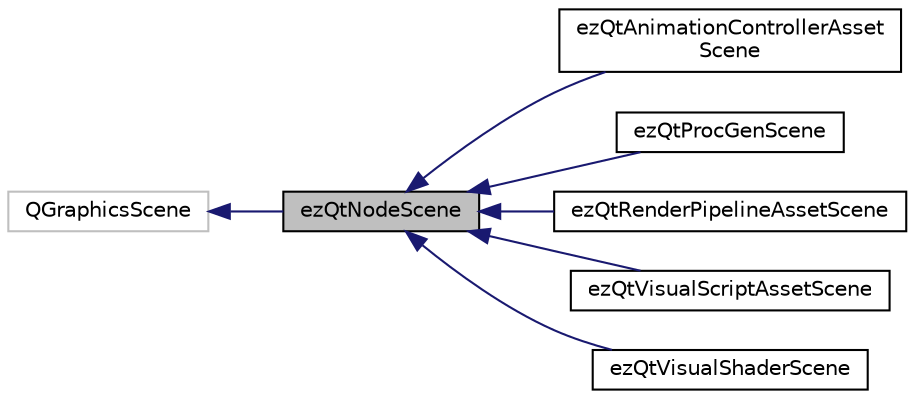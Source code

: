 digraph "ezQtNodeScene"
{
 // LATEX_PDF_SIZE
  edge [fontname="Helvetica",fontsize="10",labelfontname="Helvetica",labelfontsize="10"];
  node [fontname="Helvetica",fontsize="10",shape=record];
  rankdir="LR";
  Node1 [label="ezQtNodeScene",height=0.2,width=0.4,color="black", fillcolor="grey75", style="filled", fontcolor="black",tooltip=" "];
  Node2 -> Node1 [dir="back",color="midnightblue",fontsize="10",style="solid",fontname="Helvetica"];
  Node2 [label="QGraphicsScene",height=0.2,width=0.4,color="grey75", fillcolor="white", style="filled",tooltip=" "];
  Node1 -> Node3 [dir="back",color="midnightblue",fontsize="10",style="solid",fontname="Helvetica"];
  Node3 [label="ezQtAnimationControllerAsset\lScene",height=0.2,width=0.4,color="black", fillcolor="white", style="filled",URL="$d9/d06/classez_qt_animation_controller_asset_scene.htm",tooltip=" "];
  Node1 -> Node4 [dir="back",color="midnightblue",fontsize="10",style="solid",fontname="Helvetica"];
  Node4 [label="ezQtProcGenScene",height=0.2,width=0.4,color="black", fillcolor="white", style="filled",URL="$d2/dd8/classez_qt_proc_gen_scene.htm",tooltip=" "];
  Node1 -> Node5 [dir="back",color="midnightblue",fontsize="10",style="solid",fontname="Helvetica"];
  Node5 [label="ezQtRenderPipelineAssetScene",height=0.2,width=0.4,color="black", fillcolor="white", style="filled",URL="$d0/dd0/classez_qt_render_pipeline_asset_scene.htm",tooltip=" "];
  Node1 -> Node6 [dir="back",color="midnightblue",fontsize="10",style="solid",fontname="Helvetica"];
  Node6 [label="ezQtVisualScriptAssetScene",height=0.2,width=0.4,color="black", fillcolor="white", style="filled",URL="$dd/df5/classez_qt_visual_script_asset_scene.htm",tooltip=" "];
  Node1 -> Node7 [dir="back",color="midnightblue",fontsize="10",style="solid",fontname="Helvetica"];
  Node7 [label="ezQtVisualShaderScene",height=0.2,width=0.4,color="black", fillcolor="white", style="filled",URL="$d9/dbd/classez_qt_visual_shader_scene.htm",tooltip=" "];
}
